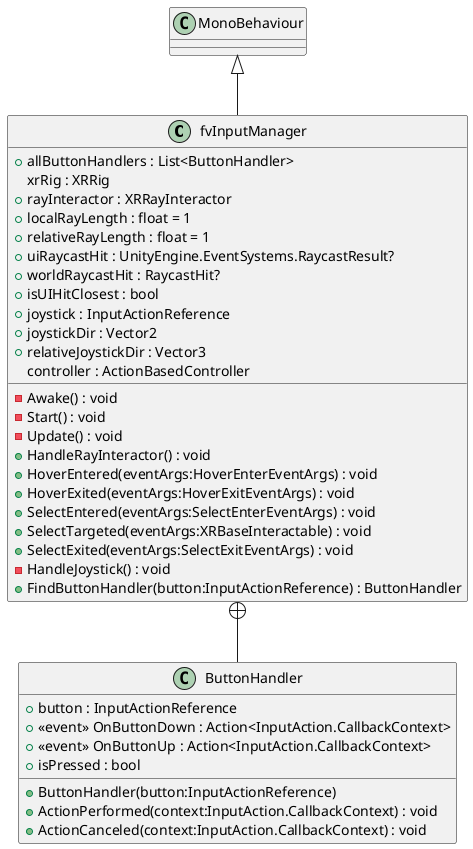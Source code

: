 @startuml
class fvInputManager {
    + allButtonHandlers : List<ButtonHandler>
    xrRig : XRRig
    + rayInteractor : XRRayInteractor
    + localRayLength : float = 1
    + relativeRayLength : float = 1
    + uiRaycastHit : UnityEngine.EventSystems.RaycastResult?
    + worldRaycastHit : RaycastHit?
    + isUIHitClosest : bool
    + joystick : InputActionReference
    + joystickDir : Vector2
    + relativeJoystickDir : Vector3
    controller : ActionBasedController
    - Awake() : void
    - Start() : void
    - Update() : void
    + HandleRayInteractor() : void
    + HoverEntered(eventArgs:HoverEnterEventArgs) : void
    + HoverExited(eventArgs:HoverExitEventArgs) : void
    + SelectEntered(eventArgs:SelectEnterEventArgs) : void
    + SelectTargeted(eventArgs:XRBaseInteractable) : void
    + SelectExited(eventArgs:SelectExitEventArgs) : void
    - HandleJoystick() : void
    + FindButtonHandler(button:InputActionReference) : ButtonHandler
}
class ButtonHandler {
    + button : InputActionReference
    +  <<event>> OnButtonDown : Action<InputAction.CallbackContext> 
    +  <<event>> OnButtonUp : Action<InputAction.CallbackContext> 
    + isPressed : bool
    + ButtonHandler(button:InputActionReference)
    + ActionPerformed(context:InputAction.CallbackContext) : void
    + ActionCanceled(context:InputAction.CallbackContext) : void
}
MonoBehaviour <|-- fvInputManager
fvInputManager +-- ButtonHandler
@enduml
